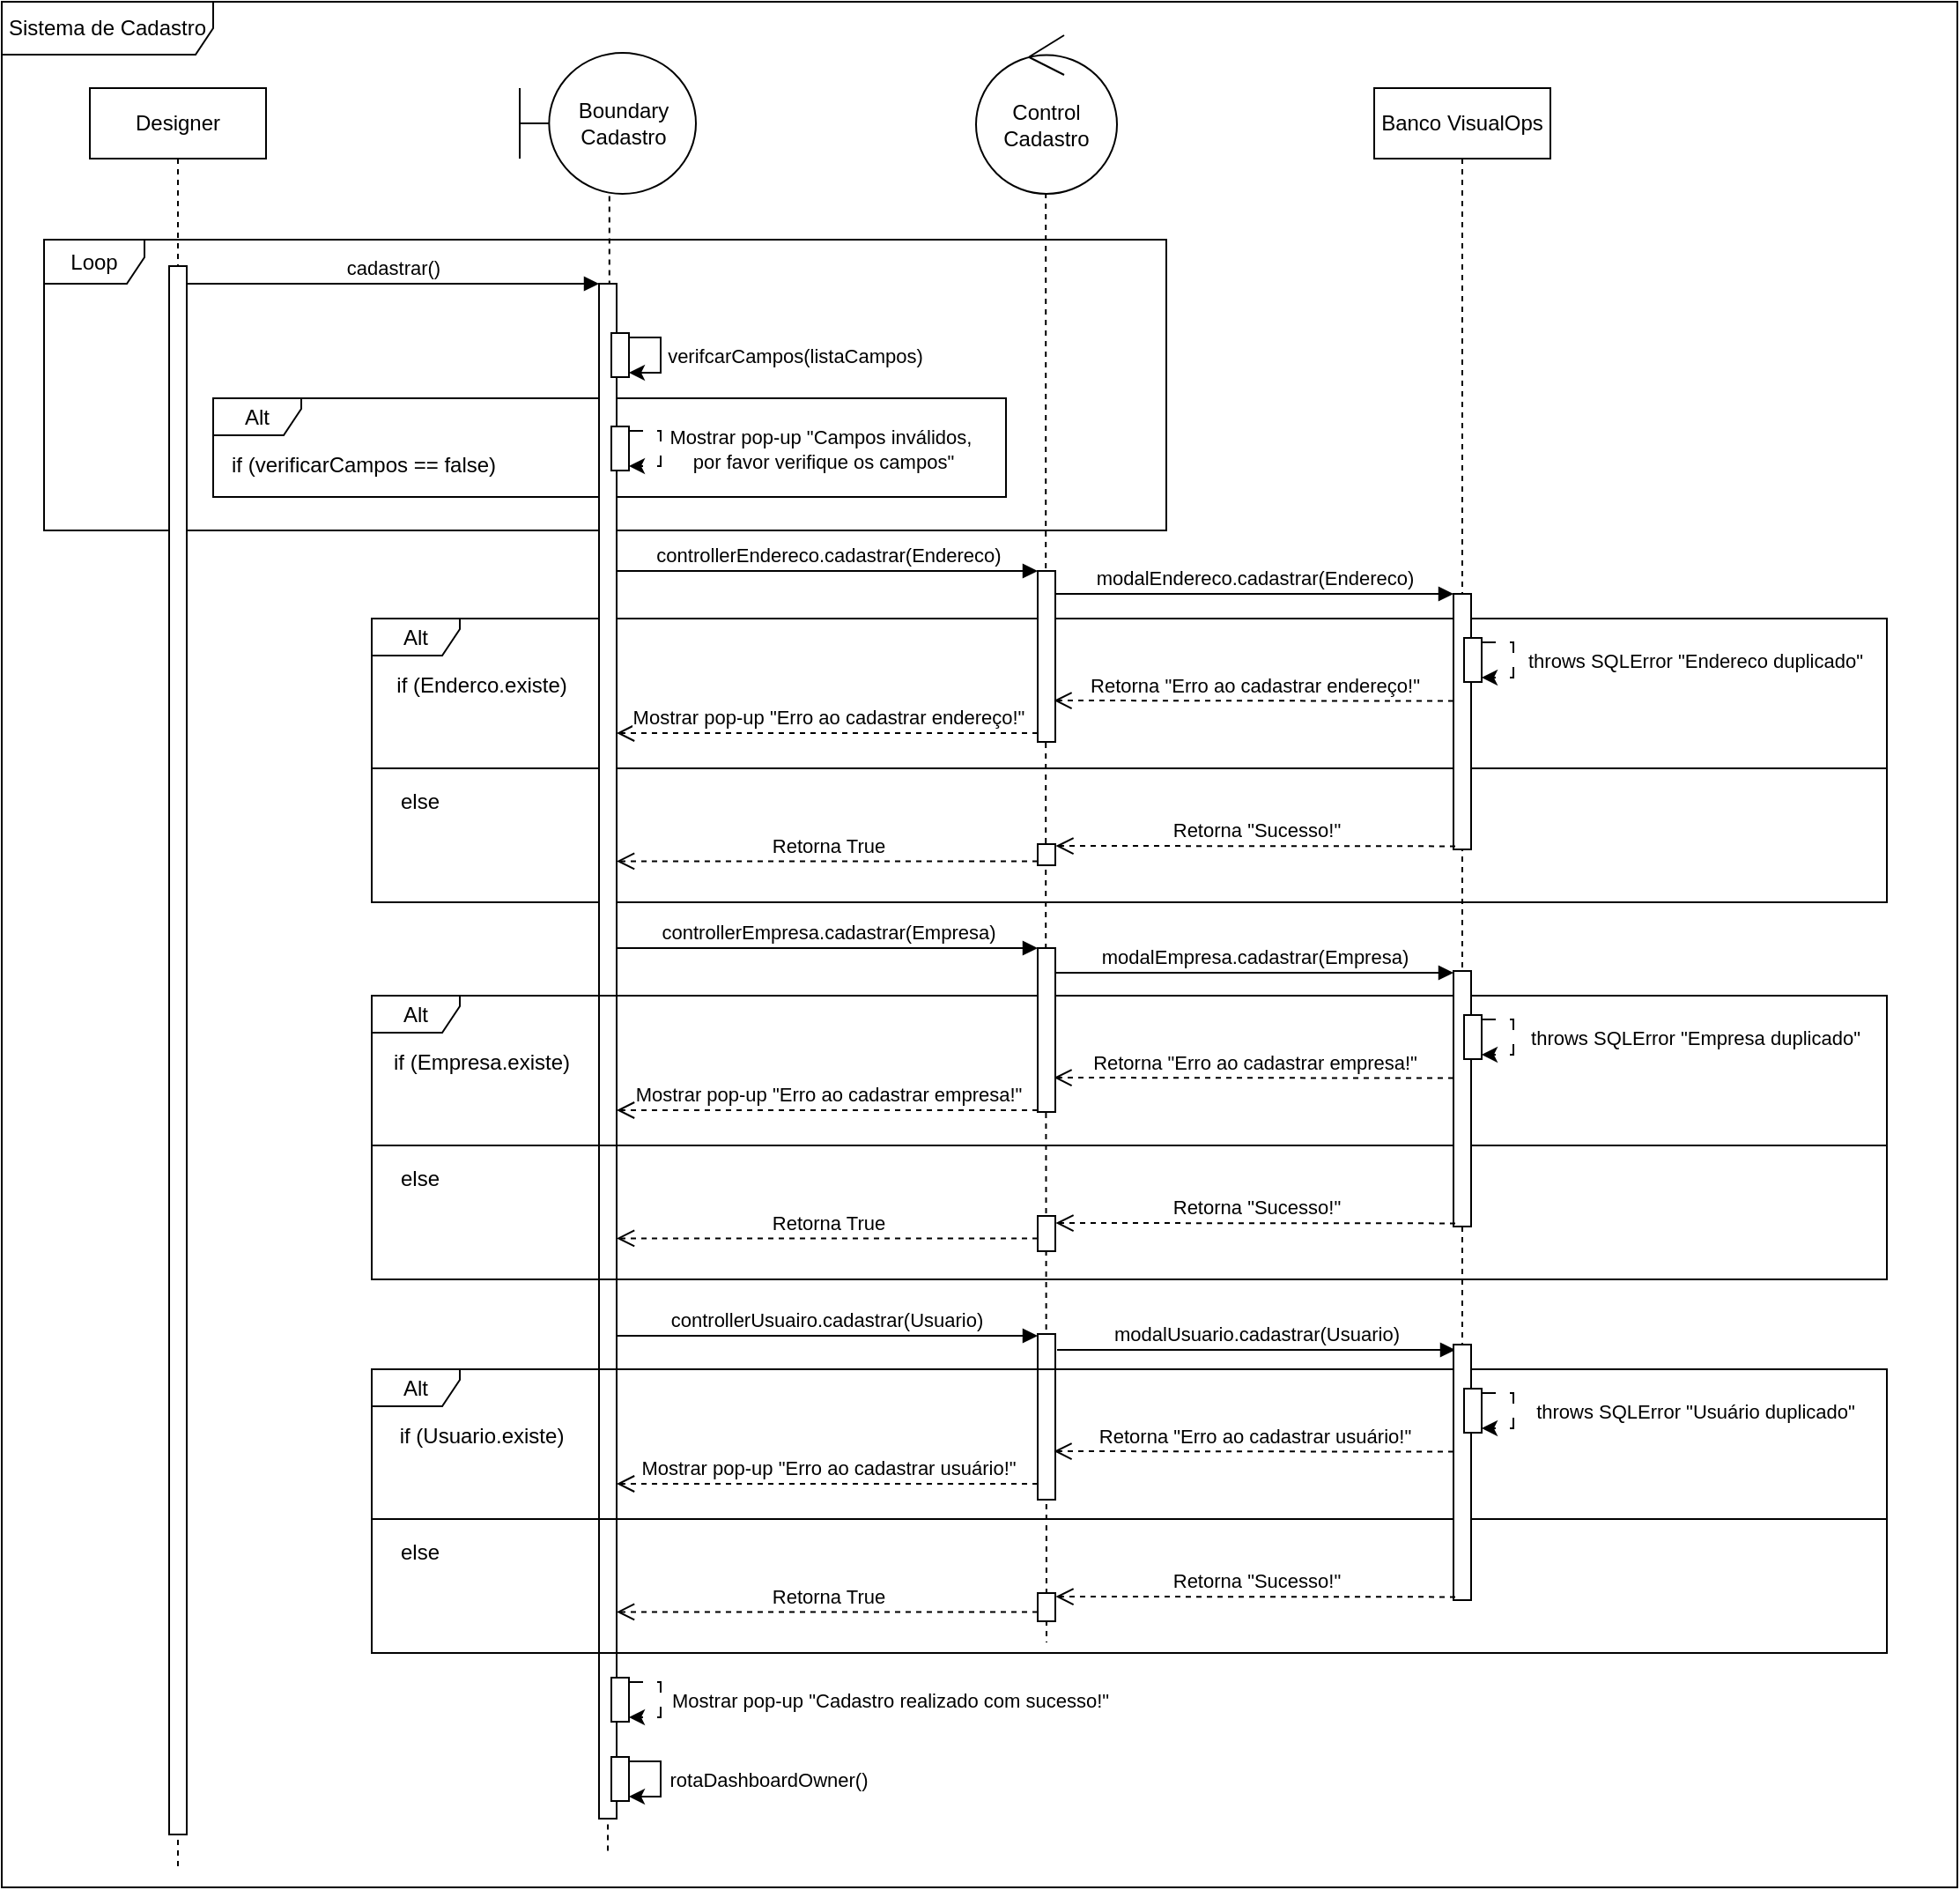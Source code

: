 <mxfile version="24.4.4" type="github">
  <diagram name="Page-1" id="2YBvvXClWsGukQMizWep">
    <mxGraphModel dx="2286" dy="693" grid="1" gridSize="10" guides="1" tooltips="1" connect="1" arrows="1" fold="1" page="1" pageScale="1" pageWidth="850" pageHeight="1100" math="0" shadow="0">
      <root>
        <mxCell id="0" />
        <mxCell id="1" parent="0" />
        <mxCell id="w5mwKe_ZDZmAdtdNxIc0-101" value="" style="line;strokeWidth=1;fillColor=none;align=left;verticalAlign=middle;spacingTop=-1;spacingLeft=3;spacingRight=3;rotatable=0;labelPosition=right;points=[];portConstraint=eastwest;strokeColor=inherit;" vertex="1" parent="1">
          <mxGeometry x="-370" y="441" width="860" height="8" as="geometry" />
        </mxCell>
        <mxCell id="w5mwKe_ZDZmAdtdNxIc0-55" value="Alt" style="shape=umlFrame;whiteSpace=wrap;html=1;pointerEvents=0;width=50;height=21;" vertex="1" parent="1">
          <mxGeometry x="-370" y="360" width="860" height="161" as="geometry" />
        </mxCell>
        <mxCell id="w5mwKe_ZDZmAdtdNxIc0-32" value="Loop" style="shape=umlFrame;whiteSpace=wrap;html=1;pointerEvents=0;width=57;height=25;" vertex="1" parent="1">
          <mxGeometry x="-556" y="145" width="637" height="165" as="geometry" />
        </mxCell>
        <mxCell id="w5mwKe_ZDZmAdtdNxIc0-21" value="Alt" style="shape=umlFrame;whiteSpace=wrap;html=1;pointerEvents=0;width=50;height=21;" vertex="1" parent="1">
          <mxGeometry x="-460" y="235" width="450" height="56" as="geometry" />
        </mxCell>
        <mxCell id="w5mwKe_ZDZmAdtdNxIc0-5" style="edgeStyle=orthogonalEdgeStyle;rounded=0;orthogonalLoop=1;jettySize=auto;html=1;dashed=1;endArrow=none;endFill=0;exitX=0.509;exitY=1.015;exitDx=0;exitDy=0;exitPerimeter=0;" edge="1" parent="1" source="w5mwKe_ZDZmAdtdNxIc0-1">
          <mxGeometry relative="1" as="geometry">
            <mxPoint x="-236" y="1061" as="targetPoint" />
            <mxPoint x="-236" y="150.0" as="sourcePoint" />
          </mxGeometry>
        </mxCell>
        <mxCell id="aM9ryv3xv72pqoxQDRHE-1" value="Designer" style="shape=umlLifeline;perimeter=lifelinePerimeter;whiteSpace=wrap;html=1;container=0;dropTarget=0;collapsible=0;recursiveResize=0;outlineConnect=0;portConstraint=eastwest;newEdgeStyle={&quot;edgeStyle&quot;:&quot;elbowEdgeStyle&quot;,&quot;elbow&quot;:&quot;vertical&quot;,&quot;curved&quot;:0,&quot;rounded&quot;:0};" parent="1" vertex="1">
          <mxGeometry x="-530" y="59" width="100" height="1011" as="geometry" />
        </mxCell>
        <mxCell id="aM9ryv3xv72pqoxQDRHE-7" value="cadastrar()" style="html=1;verticalAlign=bottom;endArrow=block;edgeStyle=elbowEdgeStyle;elbow=vertical;curved=0;rounded=0;" parent="1" source="aM9ryv3xv72pqoxQDRHE-2" target="aM9ryv3xv72pqoxQDRHE-6" edge="1">
          <mxGeometry relative="1" as="geometry">
            <mxPoint x="-375" y="180" as="sourcePoint" />
            <Array as="points">
              <mxPoint x="-390" y="170" />
            </Array>
          </mxGeometry>
        </mxCell>
        <mxCell id="aM9ryv3xv72pqoxQDRHE-2" value="" style="html=1;points=[];perimeter=orthogonalPerimeter;outlineConnect=0;targetShapes=umlLifeline;portConstraint=eastwest;newEdgeStyle={&quot;edgeStyle&quot;:&quot;elbowEdgeStyle&quot;,&quot;elbow&quot;:&quot;vertical&quot;,&quot;curved&quot;:0,&quot;rounded&quot;:0};" parent="1" vertex="1">
          <mxGeometry x="-485" y="160" width="10" height="890" as="geometry" />
        </mxCell>
        <mxCell id="w5mwKe_ZDZmAdtdNxIc0-1" value="Boundary Cadastro" style="shape=umlBoundary;whiteSpace=wrap;html=1;" vertex="1" parent="1">
          <mxGeometry x="-286" y="39" width="100" height="80" as="geometry" />
        </mxCell>
        <mxCell id="w5mwKe_ZDZmAdtdNxIc0-13" style="edgeStyle=orthogonalEdgeStyle;rounded=0;orthogonalLoop=1;jettySize=auto;html=1;dashed=1;endArrow=none;endFill=0;exitX=0.495;exitY=0.995;exitDx=0;exitDy=0;exitPerimeter=0;" edge="1" parent="1" source="w5mwKe_ZDZmAdtdNxIc0-2">
          <mxGeometry relative="1" as="geometry">
            <mxPoint x="13" y="941" as="targetPoint" />
            <mxPoint x="13.0" y="150.0" as="sourcePoint" />
          </mxGeometry>
        </mxCell>
        <mxCell id="w5mwKe_ZDZmAdtdNxIc0-2" value="Control Cadastro" style="ellipse;shape=umlControl;whiteSpace=wrap;html=1;" vertex="1" parent="1">
          <mxGeometry x="-27" y="29" width="80" height="90" as="geometry" />
        </mxCell>
        <mxCell id="w5mwKe_ZDZmAdtdNxIc0-3" value="Sistema de Cadastro" style="shape=umlFrame;whiteSpace=wrap;html=1;pointerEvents=0;width=120;height=30;" vertex="1" parent="1">
          <mxGeometry x="-580" y="10" width="1110" height="1070" as="geometry" />
        </mxCell>
        <mxCell id="w5mwKe_ZDZmAdtdNxIc0-7" value="Retorna True" style="html=1;verticalAlign=bottom;endArrow=open;dashed=1;endSize=8;edgeStyle=elbowEdgeStyle;elbow=vertical;curved=0;rounded=0;" edge="1" parent="1">
          <mxGeometry relative="1" as="geometry">
            <mxPoint x="-231" y="497.72" as="targetPoint" />
            <Array as="points">
              <mxPoint x="-136" y="497.72" />
            </Array>
            <mxPoint x="8" y="497.72" as="sourcePoint" />
          </mxGeometry>
        </mxCell>
        <mxCell id="w5mwKe_ZDZmAdtdNxIc0-14" value="Banco VisualOps" style="shape=umlLifeline;perimeter=lifelinePerimeter;whiteSpace=wrap;html=1;container=0;dropTarget=0;collapsible=0;recursiveResize=0;outlineConnect=0;portConstraint=eastwest;newEdgeStyle={&quot;edgeStyle&quot;:&quot;elbowEdgeStyle&quot;,&quot;elbow&quot;:&quot;vertical&quot;,&quot;curved&quot;:0,&quot;rounded&quot;:0};" vertex="1" parent="1">
          <mxGeometry x="199" y="59" width="100" height="841" as="geometry" />
        </mxCell>
        <mxCell id="w5mwKe_ZDZmAdtdNxIc0-10" value="" style="html=1;points=[];perimeter=orthogonalPerimeter;outlineConnect=0;targetShapes=umlLifeline;portConstraint=eastwest;newEdgeStyle={&quot;edgeStyle&quot;:&quot;elbowEdgeStyle&quot;,&quot;elbow&quot;:&quot;vertical&quot;,&quot;curved&quot;:0,&quot;rounded&quot;:0};" vertex="1" parent="1">
          <mxGeometry x="8" y="333" width="10" height="97" as="geometry" />
        </mxCell>
        <mxCell id="w5mwKe_ZDZmAdtdNxIc0-16" value="" style="html=1;points=[];perimeter=orthogonalPerimeter;outlineConnect=0;targetShapes=umlLifeline;portConstraint=eastwest;newEdgeStyle={&quot;edgeStyle&quot;:&quot;elbowEdgeStyle&quot;,&quot;elbow&quot;:&quot;vertical&quot;,&quot;curved&quot;:0,&quot;rounded&quot;:0};" vertex="1" parent="1">
          <mxGeometry x="244" y="346" width="10" height="145" as="geometry" />
        </mxCell>
        <mxCell id="w5mwKe_ZDZmAdtdNxIc0-19" style="edgeStyle=elbowEdgeStyle;rounded=0;orthogonalLoop=1;jettySize=auto;html=1;elbow=horizontal;curved=0;dashed=1;dashPattern=8 8;" edge="1" parent="1" source="w5mwKe_ZDZmAdtdNxIc0-18" target="w5mwKe_ZDZmAdtdNxIc0-18">
          <mxGeometry relative="1" as="geometry">
            <Array as="points">
              <mxPoint x="-206" y="264" />
            </Array>
          </mxGeometry>
        </mxCell>
        <mxCell id="w5mwKe_ZDZmAdtdNxIc0-20" value="Mostrar pop-up &quot;Campos inválidos,&amp;nbsp;&lt;div&gt;por favor verifique os campos&quot;&lt;/div&gt;" style="edgeLabel;html=1;align=center;verticalAlign=middle;resizable=0;points=[];" vertex="1" connectable="0" parent="w5mwKe_ZDZmAdtdNxIc0-19">
          <mxGeometry x="0.232" relative="1" as="geometry">
            <mxPoint x="92" y="-6" as="offset" />
          </mxGeometry>
        </mxCell>
        <mxCell id="w5mwKe_ZDZmAdtdNxIc0-22" value="if (verificarCampos == false)" style="text;html=1;align=center;verticalAlign=middle;resizable=0;points=[];autosize=1;strokeColor=none;fillColor=none;" vertex="1" parent="1">
          <mxGeometry x="-460" y="258" width="170" height="30" as="geometry" />
        </mxCell>
        <mxCell id="w5mwKe_ZDZmAdtdNxIc0-24" style="edgeStyle=elbowEdgeStyle;rounded=0;orthogonalLoop=1;jettySize=auto;html=1;elbow=horizontal;curved=0;" edge="1" parent="1" source="w5mwKe_ZDZmAdtdNxIc0-23" target="w5mwKe_ZDZmAdtdNxIc0-23">
          <mxGeometry relative="1" as="geometry">
            <Array as="points">
              <mxPoint x="-206" y="211" />
            </Array>
          </mxGeometry>
        </mxCell>
        <mxCell id="w5mwKe_ZDZmAdtdNxIc0-25" value="verifcarCampos(listaCampos)" style="edgeLabel;html=1;align=center;verticalAlign=middle;resizable=0;points=[];" vertex="1" connectable="0" parent="w5mwKe_ZDZmAdtdNxIc0-24">
          <mxGeometry x="0.232" relative="1" as="geometry">
            <mxPoint x="76" y="-6" as="offset" />
          </mxGeometry>
        </mxCell>
        <mxCell id="aM9ryv3xv72pqoxQDRHE-6" value="" style="html=1;points=[];perimeter=orthogonalPerimeter;outlineConnect=0;targetShapes=umlLifeline;portConstraint=eastwest;newEdgeStyle={&quot;edgeStyle&quot;:&quot;elbowEdgeStyle&quot;,&quot;elbow&quot;:&quot;vertical&quot;,&quot;curved&quot;:0,&quot;rounded&quot;:0};" parent="1" vertex="1">
          <mxGeometry x="-241" y="170" width="10" height="871" as="geometry" />
        </mxCell>
        <mxCell id="w5mwKe_ZDZmAdtdNxIc0-23" value="" style="html=1;points=[];perimeter=orthogonalPerimeter;outlineConnect=0;targetShapes=umlLifeline;portConstraint=eastwest;newEdgeStyle={&quot;edgeStyle&quot;:&quot;elbowEdgeStyle&quot;,&quot;elbow&quot;:&quot;vertical&quot;,&quot;curved&quot;:0,&quot;rounded&quot;:0};" vertex="1" parent="1">
          <mxGeometry x="-234" y="198" width="10" height="25" as="geometry" />
        </mxCell>
        <mxCell id="w5mwKe_ZDZmAdtdNxIc0-18" value="" style="html=1;points=[];perimeter=orthogonalPerimeter;outlineConnect=0;targetShapes=umlLifeline;portConstraint=eastwest;newEdgeStyle={&quot;edgeStyle&quot;:&quot;elbowEdgeStyle&quot;,&quot;elbow&quot;:&quot;vertical&quot;,&quot;curved&quot;:0,&quot;rounded&quot;:0};" vertex="1" parent="1">
          <mxGeometry x="-234" y="251" width="10" height="25" as="geometry" />
        </mxCell>
        <mxCell id="w5mwKe_ZDZmAdtdNxIc0-37" value="controllerUsuairo.cadastrar(Usuario)" style="html=1;verticalAlign=bottom;endArrow=block;edgeStyle=elbowEdgeStyle;elbow=vertical;curved=0;rounded=0;" edge="1" parent="1">
          <mxGeometry x="-0.004" relative="1" as="geometry">
            <mxPoint x="-231" y="767" as="sourcePoint" />
            <Array as="points">
              <mxPoint x="-146" y="767" />
            </Array>
            <mxPoint x="8" y="767" as="targetPoint" />
            <mxPoint as="offset" />
          </mxGeometry>
        </mxCell>
        <mxCell id="w5mwKe_ZDZmAdtdNxIc0-43" value="modalUsuario.cadastrar(Usuario)" style="html=1;verticalAlign=bottom;endArrow=block;edgeStyle=elbowEdgeStyle;elbow=vertical;curved=0;rounded=0;" edge="1" parent="1">
          <mxGeometry relative="1" as="geometry">
            <mxPoint x="19" y="775" as="sourcePoint" />
            <Array as="points">
              <mxPoint x="104" y="775" />
            </Array>
            <mxPoint x="245" y="775" as="targetPoint" />
          </mxGeometry>
        </mxCell>
        <mxCell id="w5mwKe_ZDZmAdtdNxIc0-53" value="controllerEndereco.cadastrar(Endereco)" style="html=1;verticalAlign=bottom;endArrow=block;edgeStyle=elbowEdgeStyle;elbow=vertical;curved=0;rounded=0;" edge="1" parent="1">
          <mxGeometry relative="1" as="geometry">
            <mxPoint x="-231" y="333" as="sourcePoint" />
            <Array as="points">
              <mxPoint x="-146" y="333" />
            </Array>
            <mxPoint x="8" y="333" as="targetPoint" />
          </mxGeometry>
        </mxCell>
        <mxCell id="w5mwKe_ZDZmAdtdNxIc0-54" value="modalEndereco.cadastrar(Endereco)" style="html=1;verticalAlign=bottom;endArrow=block;edgeStyle=elbowEdgeStyle;elbow=vertical;curved=0;rounded=0;" edge="1" parent="1">
          <mxGeometry relative="1" as="geometry">
            <mxPoint x="18" y="346" as="sourcePoint" />
            <Array as="points">
              <mxPoint x="103" y="346" />
            </Array>
            <mxPoint x="244" y="346" as="targetPoint" />
          </mxGeometry>
        </mxCell>
        <mxCell id="w5mwKe_ZDZmAdtdNxIc0-56" value="if (Enderco.existe)" style="text;html=1;align=center;verticalAlign=middle;resizable=0;points=[];autosize=1;strokeColor=none;fillColor=none;" vertex="1" parent="1">
          <mxGeometry x="-368" y="383" width="120" height="30" as="geometry" />
        </mxCell>
        <mxCell id="w5mwKe_ZDZmAdtdNxIc0-57" style="edgeStyle=elbowEdgeStyle;rounded=0;orthogonalLoop=1;jettySize=auto;html=1;elbow=horizontal;curved=0;dashed=1;dashPattern=8 8;" edge="1" parent="1" source="w5mwKe_ZDZmAdtdNxIc0-59" target="w5mwKe_ZDZmAdtdNxIc0-59">
          <mxGeometry relative="1" as="geometry">
            <Array as="points">
              <mxPoint x="278" y="384" />
            </Array>
          </mxGeometry>
        </mxCell>
        <mxCell id="w5mwKe_ZDZmAdtdNxIc0-58" value="throws SQLError &quot;Endereco duplicado&quot;" style="edgeLabel;html=1;align=center;verticalAlign=middle;resizable=0;points=[];" vertex="1" connectable="0" parent="w5mwKe_ZDZmAdtdNxIc0-57">
          <mxGeometry x="0.232" relative="1" as="geometry">
            <mxPoint x="103" y="-6" as="offset" />
          </mxGeometry>
        </mxCell>
        <mxCell id="w5mwKe_ZDZmAdtdNxIc0-59" value="" style="html=1;points=[];perimeter=orthogonalPerimeter;outlineConnect=0;targetShapes=umlLifeline;portConstraint=eastwest;newEdgeStyle={&quot;edgeStyle&quot;:&quot;elbowEdgeStyle&quot;,&quot;elbow&quot;:&quot;vertical&quot;,&quot;curved&quot;:0,&quot;rounded&quot;:0};" vertex="1" parent="1">
          <mxGeometry x="250" y="371" width="10" height="25" as="geometry" />
        </mxCell>
        <mxCell id="w5mwKe_ZDZmAdtdNxIc0-63" value="Mostrar pop-up &quot;Erro ao cadastrar endereço!&quot;" style="html=1;verticalAlign=bottom;endArrow=open;dashed=1;endSize=8;edgeStyle=elbowEdgeStyle;elbow=vertical;curved=0;rounded=0;" edge="1" parent="1">
          <mxGeometry relative="1" as="geometry">
            <mxPoint x="-231" y="425" as="targetPoint" />
            <Array as="points">
              <mxPoint x="-136" y="425" />
            </Array>
            <mxPoint x="8" y="425" as="sourcePoint" />
            <mxPoint as="offset" />
          </mxGeometry>
        </mxCell>
        <mxCell id="w5mwKe_ZDZmAdtdNxIc0-65" value="controllerEmpresa.cadastrar(Empresa)" style="html=1;verticalAlign=bottom;endArrow=block;edgeStyle=elbowEdgeStyle;elbow=vertical;curved=0;rounded=0;" edge="1" parent="1">
          <mxGeometry relative="1" as="geometry">
            <mxPoint x="-231" y="547" as="sourcePoint" />
            <Array as="points">
              <mxPoint x="-146" y="547" />
            </Array>
            <mxPoint x="8" y="547" as="targetPoint" />
          </mxGeometry>
        </mxCell>
        <mxCell id="w5mwKe_ZDZmAdtdNxIc0-67" value="modalEmpresa.cadastrar(Empresa)" style="html=1;verticalAlign=bottom;endArrow=block;edgeStyle=elbowEdgeStyle;elbow=vertical;curved=0;rounded=0;" edge="1" parent="1">
          <mxGeometry relative="1" as="geometry">
            <mxPoint x="18" y="561" as="sourcePoint" />
            <Array as="points">
              <mxPoint x="103" y="561" />
            </Array>
            <mxPoint x="244" y="561" as="targetPoint" />
          </mxGeometry>
        </mxCell>
        <mxCell id="w5mwKe_ZDZmAdtdNxIc0-76" value="" style="html=1;points=[];perimeter=orthogonalPerimeter;outlineConnect=0;targetShapes=umlLifeline;portConstraint=eastwest;newEdgeStyle={&quot;edgeStyle&quot;:&quot;elbowEdgeStyle&quot;,&quot;elbow&quot;:&quot;vertical&quot;,&quot;curved&quot;:0,&quot;rounded&quot;:0};" vertex="1" parent="1">
          <mxGeometry x="8" y="766" width="10" height="94" as="geometry" />
        </mxCell>
        <mxCell id="w5mwKe_ZDZmAdtdNxIc0-91" style="edgeStyle=elbowEdgeStyle;rounded=0;orthogonalLoop=1;jettySize=auto;html=1;elbow=horizontal;curved=0;dashed=1;dashPattern=8 8;" edge="1" parent="1" source="w5mwKe_ZDZmAdtdNxIc0-93" target="w5mwKe_ZDZmAdtdNxIc0-93">
          <mxGeometry relative="1" as="geometry">
            <Array as="points">
              <mxPoint x="-206" y="974" />
            </Array>
          </mxGeometry>
        </mxCell>
        <mxCell id="w5mwKe_ZDZmAdtdNxIc0-92" value="Mostrar pop-up &quot;Cadastro realizado com sucesso!&quot;" style="edgeLabel;html=1;align=center;verticalAlign=middle;resizable=0;points=[];" vertex="1" connectable="0" parent="w5mwKe_ZDZmAdtdNxIc0-91">
          <mxGeometry x="0.232" relative="1" as="geometry">
            <mxPoint x="130" y="-6" as="offset" />
          </mxGeometry>
        </mxCell>
        <mxCell id="w5mwKe_ZDZmAdtdNxIc0-93" value="" style="html=1;points=[];perimeter=orthogonalPerimeter;outlineConnect=0;targetShapes=umlLifeline;portConstraint=eastwest;newEdgeStyle={&quot;edgeStyle&quot;:&quot;elbowEdgeStyle&quot;,&quot;elbow&quot;:&quot;vertical&quot;,&quot;curved&quot;:0,&quot;rounded&quot;:0};" vertex="1" parent="1">
          <mxGeometry x="-234" y="961" width="10" height="25" as="geometry" />
        </mxCell>
        <mxCell id="w5mwKe_ZDZmAdtdNxIc0-94" style="edgeStyle=elbowEdgeStyle;rounded=0;orthogonalLoop=1;jettySize=auto;html=1;elbow=horizontal;curved=0;" edge="1" parent="1" source="w5mwKe_ZDZmAdtdNxIc0-96" target="w5mwKe_ZDZmAdtdNxIc0-96">
          <mxGeometry relative="1" as="geometry">
            <Array as="points">
              <mxPoint x="-206" y="1019" />
            </Array>
          </mxGeometry>
        </mxCell>
        <mxCell id="w5mwKe_ZDZmAdtdNxIc0-95" value="rotaDashboardOwner()" style="edgeLabel;html=1;align=center;verticalAlign=middle;resizable=0;points=[];" vertex="1" connectable="0" parent="w5mwKe_ZDZmAdtdNxIc0-94">
          <mxGeometry x="0.232" relative="1" as="geometry">
            <mxPoint x="61" y="-6" as="offset" />
          </mxGeometry>
        </mxCell>
        <mxCell id="w5mwKe_ZDZmAdtdNxIc0-96" value="" style="html=1;points=[];perimeter=orthogonalPerimeter;outlineConnect=0;targetShapes=umlLifeline;portConstraint=eastwest;newEdgeStyle={&quot;edgeStyle&quot;:&quot;elbowEdgeStyle&quot;,&quot;elbow&quot;:&quot;vertical&quot;,&quot;curved&quot;:0,&quot;rounded&quot;:0};" vertex="1" parent="1">
          <mxGeometry x="-234" y="1006" width="10" height="25" as="geometry" />
        </mxCell>
        <mxCell id="w5mwKe_ZDZmAdtdNxIc0-98" value="Retorna &quot;Erro ao cadastrar endereço!&quot;" style="html=1;verticalAlign=bottom;endArrow=open;dashed=1;endSize=8;edgeStyle=elbowEdgeStyle;elbow=vertical;curved=0;rounded=0;entryX=0.92;entryY=0.598;entryDx=0;entryDy=0;entryPerimeter=0;" edge="1" parent="1">
          <mxGeometry relative="1" as="geometry">
            <mxPoint x="17.2" y="406.604" as="targetPoint" />
            <Array as="points" />
            <mxPoint x="244" y="406.8" as="sourcePoint" />
            <mxPoint as="offset" />
          </mxGeometry>
        </mxCell>
        <mxCell id="w5mwKe_ZDZmAdtdNxIc0-99" value="Retorna &quot;Sucesso!&quot;" style="html=1;verticalAlign=bottom;endArrow=open;dashed=1;endSize=8;edgeStyle=elbowEdgeStyle;elbow=vertical;curved=0;rounded=0;entryX=0.92;entryY=0.598;entryDx=0;entryDy=0;entryPerimeter=0;" edge="1" parent="1">
          <mxGeometry relative="1" as="geometry">
            <mxPoint x="18.2" y="489.004" as="targetPoint" />
            <Array as="points" />
            <mxPoint x="245" y="489.2" as="sourcePoint" />
            <mxPoint as="offset" />
          </mxGeometry>
        </mxCell>
        <mxCell id="w5mwKe_ZDZmAdtdNxIc0-102" value="else" style="text;html=1;align=center;verticalAlign=middle;resizable=0;points=[];autosize=1;strokeColor=none;fillColor=none;" vertex="1" parent="1">
          <mxGeometry x="-368" y="449" width="50" height="30" as="geometry" />
        </mxCell>
        <mxCell id="w5mwKe_ZDZmAdtdNxIc0-103" value="" style="line;strokeWidth=1;fillColor=none;align=left;verticalAlign=middle;spacingTop=-1;spacingLeft=3;spacingRight=3;rotatable=0;labelPosition=right;points=[];portConstraint=eastwest;strokeColor=inherit;" vertex="1" parent="1">
          <mxGeometry x="-370" y="655" width="860" height="8" as="geometry" />
        </mxCell>
        <mxCell id="w5mwKe_ZDZmAdtdNxIc0-104" value="Alt" style="shape=umlFrame;whiteSpace=wrap;html=1;pointerEvents=0;width=50;height=21;" vertex="1" parent="1">
          <mxGeometry x="-370" y="574" width="860" height="161" as="geometry" />
        </mxCell>
        <mxCell id="w5mwKe_ZDZmAdtdNxIc0-105" value="Retorna True" style="html=1;verticalAlign=bottom;endArrow=open;dashed=1;endSize=8;edgeStyle=elbowEdgeStyle;elbow=vertical;curved=0;rounded=0;" edge="1" parent="1">
          <mxGeometry relative="1" as="geometry">
            <mxPoint x="-231" y="711.72" as="targetPoint" />
            <Array as="points">
              <mxPoint x="-136" y="711.72" />
            </Array>
            <mxPoint x="8" y="711.72" as="sourcePoint" />
          </mxGeometry>
        </mxCell>
        <mxCell id="w5mwKe_ZDZmAdtdNxIc0-106" value="" style="html=1;points=[];perimeter=orthogonalPerimeter;outlineConnect=0;targetShapes=umlLifeline;portConstraint=eastwest;newEdgeStyle={&quot;edgeStyle&quot;:&quot;elbowEdgeStyle&quot;,&quot;elbow&quot;:&quot;vertical&quot;,&quot;curved&quot;:0,&quot;rounded&quot;:0};" vertex="1" parent="1">
          <mxGeometry x="244" y="560" width="10" height="145" as="geometry" />
        </mxCell>
        <mxCell id="w5mwKe_ZDZmAdtdNxIc0-107" value="if (Empresa.existe)" style="text;html=1;align=center;verticalAlign=middle;resizable=0;points=[];autosize=1;strokeColor=none;fillColor=none;" vertex="1" parent="1">
          <mxGeometry x="-368" y="597" width="120" height="30" as="geometry" />
        </mxCell>
        <mxCell id="w5mwKe_ZDZmAdtdNxIc0-108" style="edgeStyle=elbowEdgeStyle;rounded=0;orthogonalLoop=1;jettySize=auto;html=1;elbow=horizontal;curved=0;dashed=1;dashPattern=8 8;" edge="1" parent="1" source="w5mwKe_ZDZmAdtdNxIc0-110" target="w5mwKe_ZDZmAdtdNxIc0-110">
          <mxGeometry relative="1" as="geometry">
            <Array as="points">
              <mxPoint x="278" y="598" />
            </Array>
          </mxGeometry>
        </mxCell>
        <mxCell id="w5mwKe_ZDZmAdtdNxIc0-109" value="throws SQLError &quot;Empresa duplicado&quot;" style="edgeLabel;html=1;align=center;verticalAlign=middle;resizable=0;points=[];" vertex="1" connectable="0" parent="w5mwKe_ZDZmAdtdNxIc0-108">
          <mxGeometry x="0.232" relative="1" as="geometry">
            <mxPoint x="103" y="-6" as="offset" />
          </mxGeometry>
        </mxCell>
        <mxCell id="w5mwKe_ZDZmAdtdNxIc0-110" value="" style="html=1;points=[];perimeter=orthogonalPerimeter;outlineConnect=0;targetShapes=umlLifeline;portConstraint=eastwest;newEdgeStyle={&quot;edgeStyle&quot;:&quot;elbowEdgeStyle&quot;,&quot;elbow&quot;:&quot;vertical&quot;,&quot;curved&quot;:0,&quot;rounded&quot;:0};" vertex="1" parent="1">
          <mxGeometry x="250" y="585" width="10" height="25" as="geometry" />
        </mxCell>
        <mxCell id="w5mwKe_ZDZmAdtdNxIc0-111" value="Mostrar pop-up &quot;Erro ao cadastrar empresa!&quot;" style="html=1;verticalAlign=bottom;endArrow=open;dashed=1;endSize=8;edgeStyle=elbowEdgeStyle;elbow=vertical;curved=0;rounded=0;" edge="1" parent="1">
          <mxGeometry relative="1" as="geometry">
            <mxPoint x="-231" y="639" as="targetPoint" />
            <Array as="points">
              <mxPoint x="-136" y="639" />
            </Array>
            <mxPoint x="8" y="639" as="sourcePoint" />
            <mxPoint as="offset" />
          </mxGeometry>
        </mxCell>
        <mxCell id="w5mwKe_ZDZmAdtdNxIc0-112" value="Retorna &quot;Erro ao cadastrar empresa!&quot;" style="html=1;verticalAlign=bottom;endArrow=open;dashed=1;endSize=8;edgeStyle=elbowEdgeStyle;elbow=vertical;curved=0;rounded=0;entryX=0.92;entryY=0.598;entryDx=0;entryDy=0;entryPerimeter=0;" edge="1" parent="1">
          <mxGeometry relative="1" as="geometry">
            <mxPoint x="17.2" y="620.604" as="targetPoint" />
            <Array as="points" />
            <mxPoint x="244" y="620.8" as="sourcePoint" />
            <mxPoint as="offset" />
          </mxGeometry>
        </mxCell>
        <mxCell id="w5mwKe_ZDZmAdtdNxIc0-113" value="Retorna &quot;Sucesso!&quot;" style="html=1;verticalAlign=bottom;endArrow=open;dashed=1;endSize=8;edgeStyle=elbowEdgeStyle;elbow=vertical;curved=0;rounded=0;entryX=0.92;entryY=0.598;entryDx=0;entryDy=0;entryPerimeter=0;" edge="1" parent="1">
          <mxGeometry relative="1" as="geometry">
            <mxPoint x="18.2" y="703.004" as="targetPoint" />
            <Array as="points" />
            <mxPoint x="245" y="703.2" as="sourcePoint" />
            <mxPoint as="offset" />
          </mxGeometry>
        </mxCell>
        <mxCell id="w5mwKe_ZDZmAdtdNxIc0-114" value="else" style="text;html=1;align=center;verticalAlign=middle;resizable=0;points=[];autosize=1;strokeColor=none;fillColor=none;" vertex="1" parent="1">
          <mxGeometry x="-368" y="663" width="50" height="30" as="geometry" />
        </mxCell>
        <mxCell id="w5mwKe_ZDZmAdtdNxIc0-115" value="" style="line;strokeWidth=1;fillColor=none;align=left;verticalAlign=middle;spacingTop=-1;spacingLeft=3;spacingRight=3;rotatable=0;labelPosition=right;points=[];portConstraint=eastwest;strokeColor=inherit;" vertex="1" parent="1">
          <mxGeometry x="-370" y="867" width="860" height="8" as="geometry" />
        </mxCell>
        <mxCell id="w5mwKe_ZDZmAdtdNxIc0-116" value="Alt" style="shape=umlFrame;whiteSpace=wrap;html=1;pointerEvents=0;width=50;height=21;" vertex="1" parent="1">
          <mxGeometry x="-370" y="786" width="860" height="161" as="geometry" />
        </mxCell>
        <mxCell id="w5mwKe_ZDZmAdtdNxIc0-117" value="Retorna True" style="html=1;verticalAlign=bottom;endArrow=open;dashed=1;endSize=8;edgeStyle=elbowEdgeStyle;elbow=vertical;curved=0;rounded=0;" edge="1" parent="1">
          <mxGeometry relative="1" as="geometry">
            <mxPoint x="-231" y="923.72" as="targetPoint" />
            <Array as="points">
              <mxPoint x="-136" y="923.72" />
            </Array>
            <mxPoint x="8" y="923.72" as="sourcePoint" />
          </mxGeometry>
        </mxCell>
        <mxCell id="w5mwKe_ZDZmAdtdNxIc0-118" value="" style="html=1;points=[];perimeter=orthogonalPerimeter;outlineConnect=0;targetShapes=umlLifeline;portConstraint=eastwest;newEdgeStyle={&quot;edgeStyle&quot;:&quot;elbowEdgeStyle&quot;,&quot;elbow&quot;:&quot;vertical&quot;,&quot;curved&quot;:0,&quot;rounded&quot;:0};" vertex="1" parent="1">
          <mxGeometry x="244" y="772" width="10" height="145" as="geometry" />
        </mxCell>
        <mxCell id="w5mwKe_ZDZmAdtdNxIc0-119" value="if (Usuario.existe)" style="text;html=1;align=center;verticalAlign=middle;resizable=0;points=[];autosize=1;strokeColor=none;fillColor=none;" vertex="1" parent="1">
          <mxGeometry x="-368" y="809" width="120" height="30" as="geometry" />
        </mxCell>
        <mxCell id="w5mwKe_ZDZmAdtdNxIc0-120" style="edgeStyle=elbowEdgeStyle;rounded=0;orthogonalLoop=1;jettySize=auto;html=1;elbow=horizontal;curved=0;dashed=1;dashPattern=8 8;" edge="1" parent="1" source="w5mwKe_ZDZmAdtdNxIc0-122" target="w5mwKe_ZDZmAdtdNxIc0-122">
          <mxGeometry relative="1" as="geometry">
            <Array as="points">
              <mxPoint x="278" y="810" />
            </Array>
          </mxGeometry>
        </mxCell>
        <mxCell id="w5mwKe_ZDZmAdtdNxIc0-121" value="throws SQLError &quot;Usuário duplicado&quot;" style="edgeLabel;html=1;align=center;verticalAlign=middle;resizable=0;points=[];" vertex="1" connectable="0" parent="w5mwKe_ZDZmAdtdNxIc0-120">
          <mxGeometry x="0.232" relative="1" as="geometry">
            <mxPoint x="103" y="-6" as="offset" />
          </mxGeometry>
        </mxCell>
        <mxCell id="w5mwKe_ZDZmAdtdNxIc0-122" value="" style="html=1;points=[];perimeter=orthogonalPerimeter;outlineConnect=0;targetShapes=umlLifeline;portConstraint=eastwest;newEdgeStyle={&quot;edgeStyle&quot;:&quot;elbowEdgeStyle&quot;,&quot;elbow&quot;:&quot;vertical&quot;,&quot;curved&quot;:0,&quot;rounded&quot;:0};" vertex="1" parent="1">
          <mxGeometry x="250" y="797" width="10" height="25" as="geometry" />
        </mxCell>
        <mxCell id="w5mwKe_ZDZmAdtdNxIc0-123" value="Mostrar pop-up &quot;Erro ao cadastrar usuário!&quot;" style="html=1;verticalAlign=bottom;endArrow=open;dashed=1;endSize=8;edgeStyle=elbowEdgeStyle;elbow=vertical;curved=0;rounded=0;" edge="1" parent="1">
          <mxGeometry relative="1" as="geometry">
            <mxPoint x="-231" y="851" as="targetPoint" />
            <Array as="points">
              <mxPoint x="-136" y="851" />
            </Array>
            <mxPoint x="8" y="851" as="sourcePoint" />
            <mxPoint as="offset" />
          </mxGeometry>
        </mxCell>
        <mxCell id="w5mwKe_ZDZmAdtdNxIc0-124" value="Retorna &quot;Erro ao cadastrar usuário!&quot;" style="html=1;verticalAlign=bottom;endArrow=open;dashed=1;endSize=8;edgeStyle=elbowEdgeStyle;elbow=vertical;curved=0;rounded=0;entryX=0.92;entryY=0.598;entryDx=0;entryDy=0;entryPerimeter=0;" edge="1" parent="1">
          <mxGeometry relative="1" as="geometry">
            <mxPoint x="17.2" y="832.604" as="targetPoint" />
            <Array as="points" />
            <mxPoint x="244" y="832.8" as="sourcePoint" />
            <mxPoint as="offset" />
          </mxGeometry>
        </mxCell>
        <mxCell id="w5mwKe_ZDZmAdtdNxIc0-125" value="Retorna &quot;Sucesso!&quot;" style="html=1;verticalAlign=bottom;endArrow=open;dashed=1;endSize=8;edgeStyle=elbowEdgeStyle;elbow=vertical;curved=0;rounded=0;entryX=0.92;entryY=0.598;entryDx=0;entryDy=0;entryPerimeter=0;" edge="1" parent="1">
          <mxGeometry relative="1" as="geometry">
            <mxPoint x="18.2" y="915.004" as="targetPoint" />
            <Array as="points" />
            <mxPoint x="245" y="915.2" as="sourcePoint" />
            <mxPoint as="offset" />
          </mxGeometry>
        </mxCell>
        <mxCell id="w5mwKe_ZDZmAdtdNxIc0-126" value="else" style="text;html=1;align=center;verticalAlign=middle;resizable=0;points=[];autosize=1;strokeColor=none;fillColor=none;" vertex="1" parent="1">
          <mxGeometry x="-368" y="875" width="50" height="30" as="geometry" />
        </mxCell>
        <mxCell id="w5mwKe_ZDZmAdtdNxIc0-66" value="" style="html=1;points=[];perimeter=orthogonalPerimeter;outlineConnect=0;targetShapes=umlLifeline;portConstraint=eastwest;newEdgeStyle={&quot;edgeStyle&quot;:&quot;elbowEdgeStyle&quot;,&quot;elbow&quot;:&quot;vertical&quot;,&quot;curved&quot;:0,&quot;rounded&quot;:0};" vertex="1" parent="1">
          <mxGeometry x="8" y="547" width="10" height="93" as="geometry" />
        </mxCell>
        <mxCell id="w5mwKe_ZDZmAdtdNxIc0-127" value="" style="html=1;points=[];perimeter=orthogonalPerimeter;outlineConnect=0;targetShapes=umlLifeline;portConstraint=eastwest;newEdgeStyle={&quot;edgeStyle&quot;:&quot;elbowEdgeStyle&quot;,&quot;elbow&quot;:&quot;vertical&quot;,&quot;curved&quot;:0,&quot;rounded&quot;:0};" vertex="1" parent="1">
          <mxGeometry x="8" y="488" width="10" height="12" as="geometry" />
        </mxCell>
        <mxCell id="w5mwKe_ZDZmAdtdNxIc0-128" value="" style="html=1;points=[];perimeter=orthogonalPerimeter;outlineConnect=0;targetShapes=umlLifeline;portConstraint=eastwest;newEdgeStyle={&quot;edgeStyle&quot;:&quot;elbowEdgeStyle&quot;,&quot;elbow&quot;:&quot;vertical&quot;,&quot;curved&quot;:0,&quot;rounded&quot;:0};" vertex="1" parent="1">
          <mxGeometry x="8" y="699" width="10" height="20" as="geometry" />
        </mxCell>
        <mxCell id="w5mwKe_ZDZmAdtdNxIc0-129" value="" style="html=1;points=[];perimeter=orthogonalPerimeter;outlineConnect=0;targetShapes=umlLifeline;portConstraint=eastwest;newEdgeStyle={&quot;edgeStyle&quot;:&quot;elbowEdgeStyle&quot;,&quot;elbow&quot;:&quot;vertical&quot;,&quot;curved&quot;:0,&quot;rounded&quot;:0};" vertex="1" parent="1">
          <mxGeometry x="8" y="913" width="10" height="16" as="geometry" />
        </mxCell>
      </root>
    </mxGraphModel>
  </diagram>
</mxfile>
